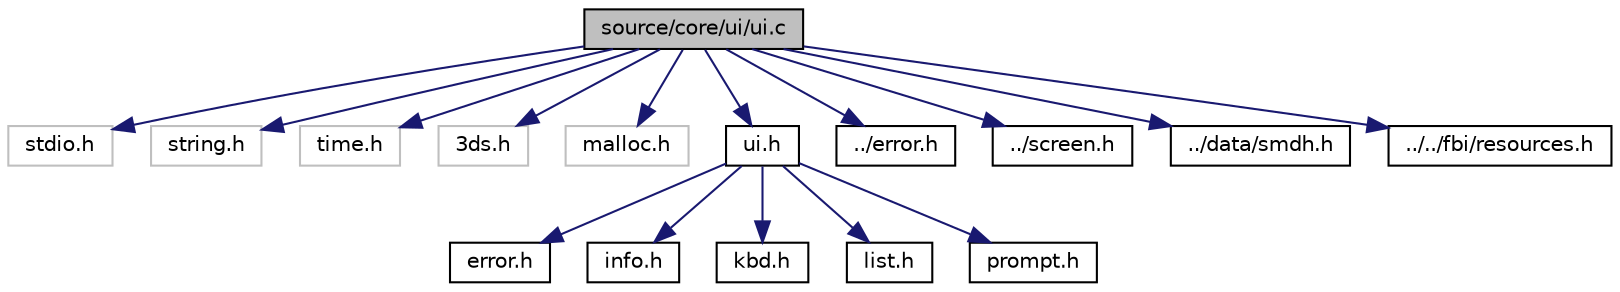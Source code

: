 digraph "source/core/ui/ui.c"
{
  edge [fontname="Helvetica",fontsize="10",labelfontname="Helvetica",labelfontsize="10"];
  node [fontname="Helvetica",fontsize="10",shape=record];
  Node1 [label="source/core/ui/ui.c",height=0.2,width=0.4,color="black", fillcolor="grey75", style="filled" fontcolor="black"];
  Node1 -> Node2 [color="midnightblue",fontsize="10",style="solid",fontname="Helvetica"];
  Node2 [label="stdio.h",height=0.2,width=0.4,color="grey75", fillcolor="white", style="filled"];
  Node1 -> Node3 [color="midnightblue",fontsize="10",style="solid",fontname="Helvetica"];
  Node3 [label="string.h",height=0.2,width=0.4,color="grey75", fillcolor="white", style="filled"];
  Node1 -> Node4 [color="midnightblue",fontsize="10",style="solid",fontname="Helvetica"];
  Node4 [label="time.h",height=0.2,width=0.4,color="grey75", fillcolor="white", style="filled"];
  Node1 -> Node5 [color="midnightblue",fontsize="10",style="solid",fontname="Helvetica"];
  Node5 [label="3ds.h",height=0.2,width=0.4,color="grey75", fillcolor="white", style="filled"];
  Node1 -> Node6 [color="midnightblue",fontsize="10",style="solid",fontname="Helvetica"];
  Node6 [label="malloc.h",height=0.2,width=0.4,color="grey75", fillcolor="white", style="filled"];
  Node1 -> Node7 [color="midnightblue",fontsize="10",style="solid",fontname="Helvetica"];
  Node7 [label="ui.h",height=0.2,width=0.4,color="black", fillcolor="white", style="filled",URL="$ui_8h.html"];
  Node7 -> Node8 [color="midnightblue",fontsize="10",style="solid",fontname="Helvetica"];
  Node8 [label="error.h",height=0.2,width=0.4,color="black", fillcolor="white", style="filled",URL="$ui_2error_8h.html"];
  Node7 -> Node9 [color="midnightblue",fontsize="10",style="solid",fontname="Helvetica"];
  Node9 [label="info.h",height=0.2,width=0.4,color="black", fillcolor="white", style="filled",URL="$info_8h.html"];
  Node7 -> Node10 [color="midnightblue",fontsize="10",style="solid",fontname="Helvetica"];
  Node10 [label="kbd.h",height=0.2,width=0.4,color="black", fillcolor="white", style="filled",URL="$kbd_8h.html"];
  Node7 -> Node11 [color="midnightblue",fontsize="10",style="solid",fontname="Helvetica"];
  Node11 [label="list.h",height=0.2,width=0.4,color="black", fillcolor="white", style="filled",URL="$list_8h.html"];
  Node7 -> Node12 [color="midnightblue",fontsize="10",style="solid",fontname="Helvetica"];
  Node12 [label="prompt.h",height=0.2,width=0.4,color="black", fillcolor="white", style="filled",URL="$prompt_8h.html"];
  Node1 -> Node13 [color="midnightblue",fontsize="10",style="solid",fontname="Helvetica"];
  Node13 [label="../error.h",height=0.2,width=0.4,color="black", fillcolor="white", style="filled",URL="$error_8h.html"];
  Node1 -> Node14 [color="midnightblue",fontsize="10",style="solid",fontname="Helvetica"];
  Node14 [label="../screen.h",height=0.2,width=0.4,color="black", fillcolor="white", style="filled",URL="$screen_8h.html"];
  Node1 -> Node15 [color="midnightblue",fontsize="10",style="solid",fontname="Helvetica"];
  Node15 [label="../data/smdh.h",height=0.2,width=0.4,color="black", fillcolor="white", style="filled",URL="$smdh_8h.html"];
  Node1 -> Node16 [color="midnightblue",fontsize="10",style="solid",fontname="Helvetica"];
  Node16 [label="../../fbi/resources.h",height=0.2,width=0.4,color="black", fillcolor="white", style="filled",URL="$resources_8h.html"];
}
